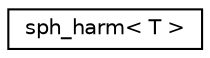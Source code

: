 digraph "Graphical Class Hierarchy"
{
 // LATEX_PDF_SIZE
  edge [fontname="Helvetica",fontsize="10",labelfontname="Helvetica",labelfontsize="10"];
  node [fontname="Helvetica",fontsize="10",shape=record];
  rankdir="LR";
  Node0 [label="sph_harm\< T \>",height=0.2,width=0.4,color="black", fillcolor="white", style="filled",URL="$structsph__harm.html",tooltip=" "];
}
